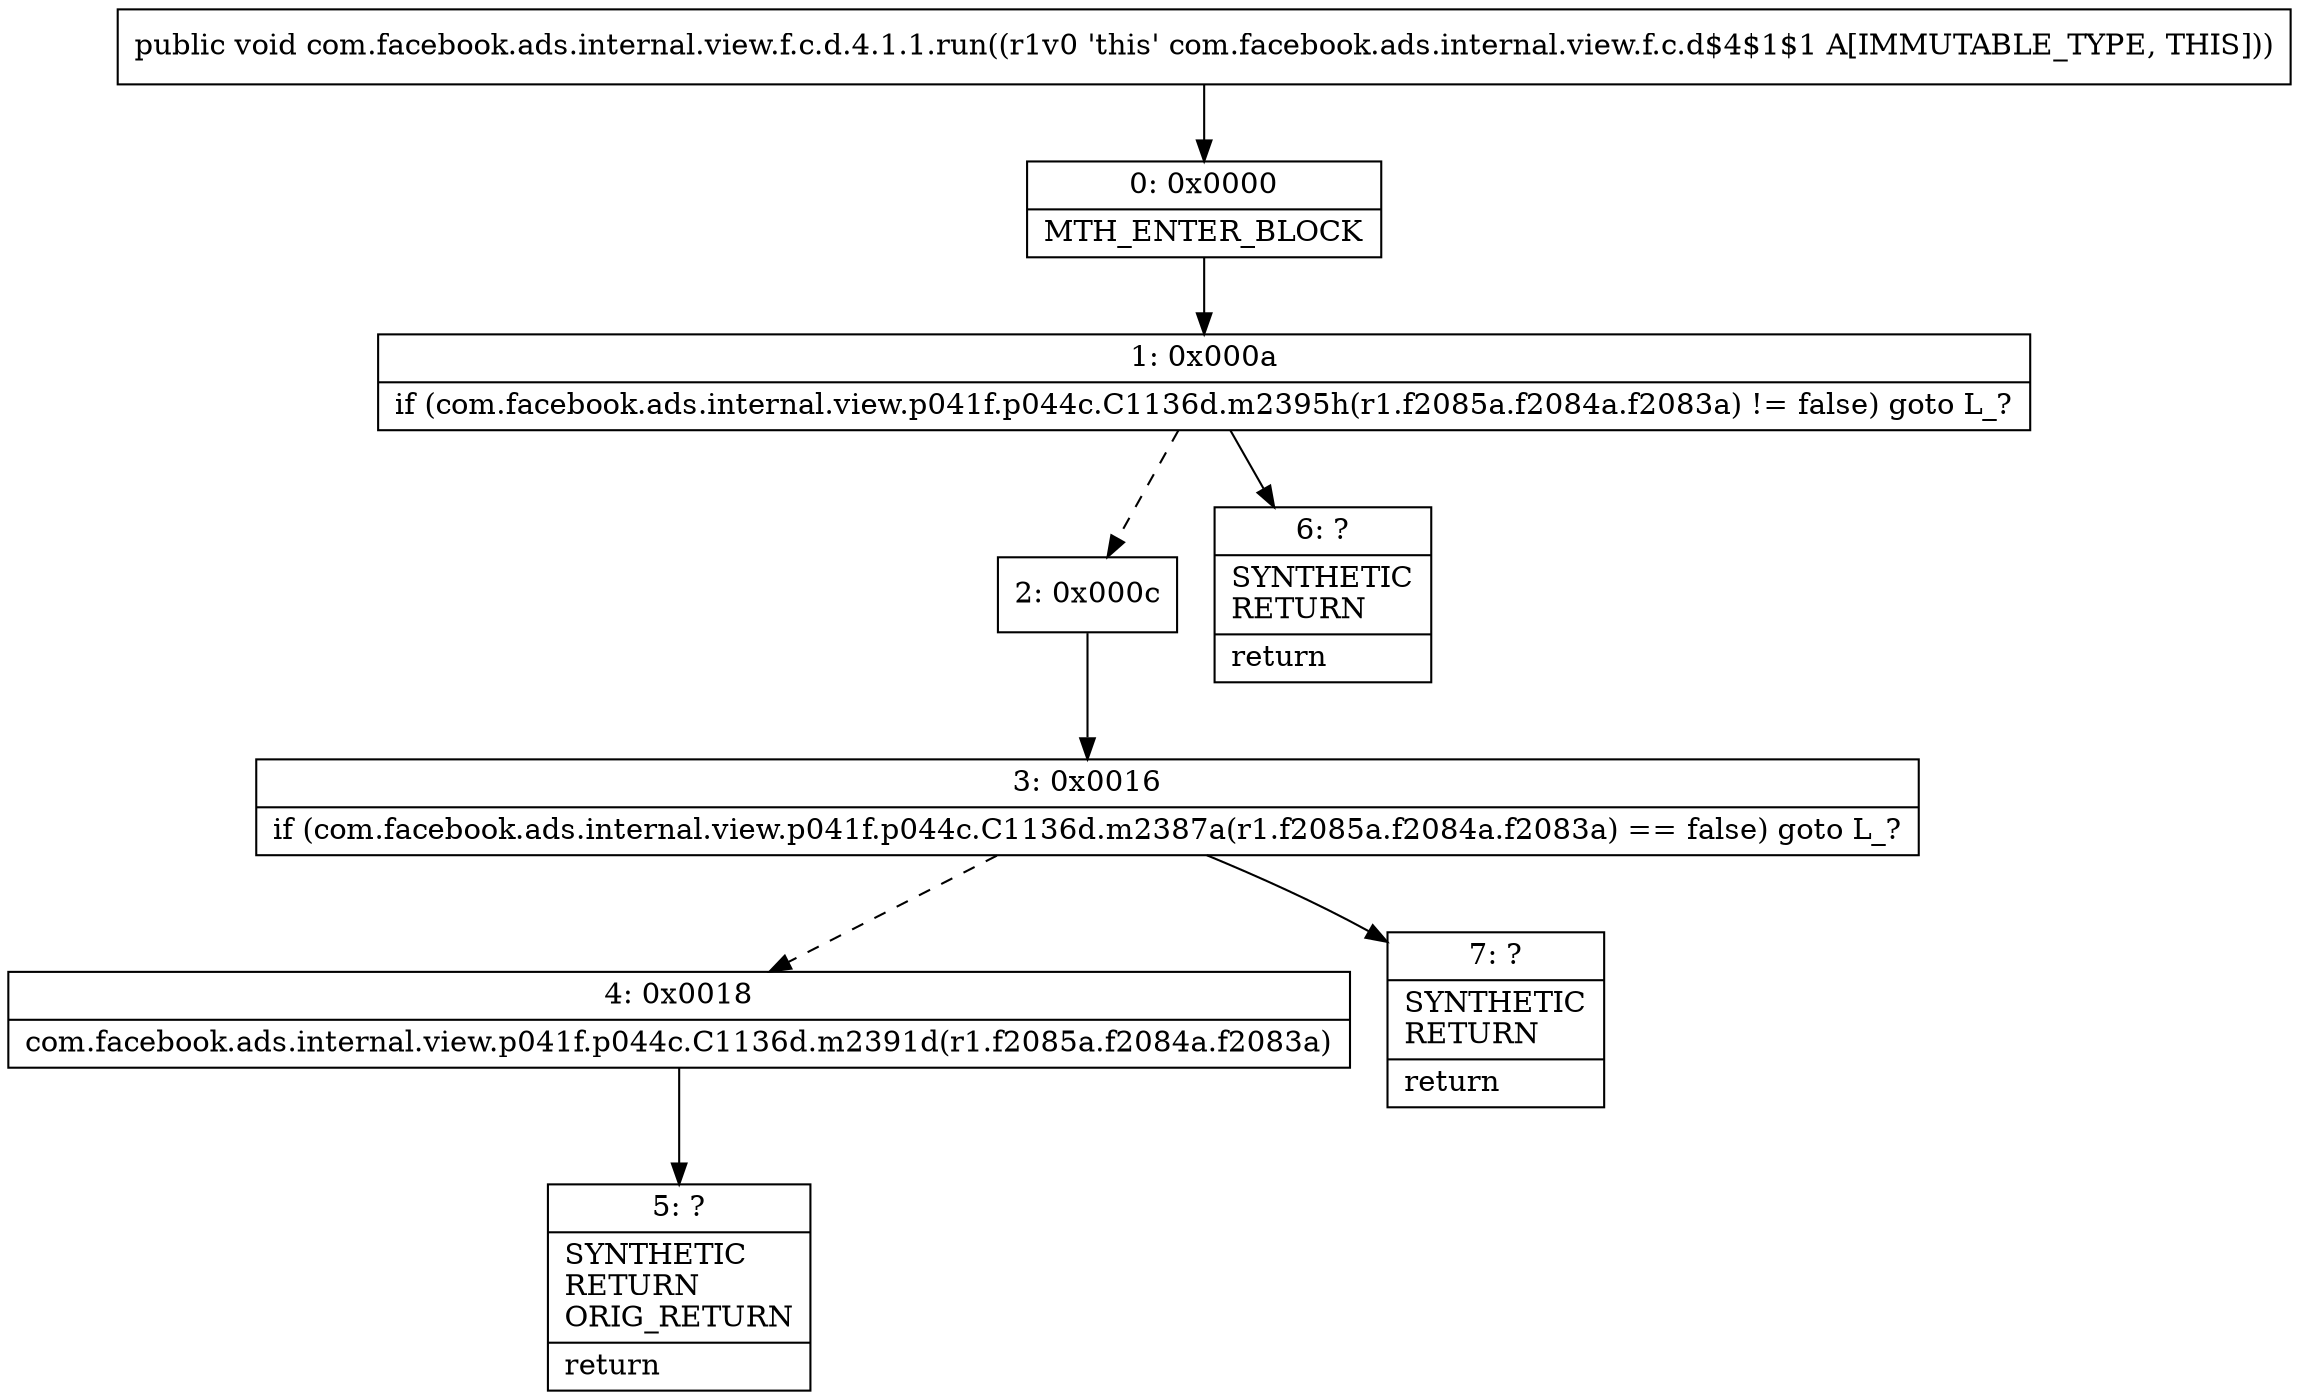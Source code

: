 digraph "CFG forcom.facebook.ads.internal.view.f.c.d.4.1.1.run()V" {
Node_0 [shape=record,label="{0\:\ 0x0000|MTH_ENTER_BLOCK\l}"];
Node_1 [shape=record,label="{1\:\ 0x000a|if (com.facebook.ads.internal.view.p041f.p044c.C1136d.m2395h(r1.f2085a.f2084a.f2083a) != false) goto L_?\l}"];
Node_2 [shape=record,label="{2\:\ 0x000c}"];
Node_3 [shape=record,label="{3\:\ 0x0016|if (com.facebook.ads.internal.view.p041f.p044c.C1136d.m2387a(r1.f2085a.f2084a.f2083a) == false) goto L_?\l}"];
Node_4 [shape=record,label="{4\:\ 0x0018|com.facebook.ads.internal.view.p041f.p044c.C1136d.m2391d(r1.f2085a.f2084a.f2083a)\l}"];
Node_5 [shape=record,label="{5\:\ ?|SYNTHETIC\lRETURN\lORIG_RETURN\l|return\l}"];
Node_6 [shape=record,label="{6\:\ ?|SYNTHETIC\lRETURN\l|return\l}"];
Node_7 [shape=record,label="{7\:\ ?|SYNTHETIC\lRETURN\l|return\l}"];
MethodNode[shape=record,label="{public void com.facebook.ads.internal.view.f.c.d.4.1.1.run((r1v0 'this' com.facebook.ads.internal.view.f.c.d$4$1$1 A[IMMUTABLE_TYPE, THIS])) }"];
MethodNode -> Node_0;
Node_0 -> Node_1;
Node_1 -> Node_2[style=dashed];
Node_1 -> Node_6;
Node_2 -> Node_3;
Node_3 -> Node_4[style=dashed];
Node_3 -> Node_7;
Node_4 -> Node_5;
}

